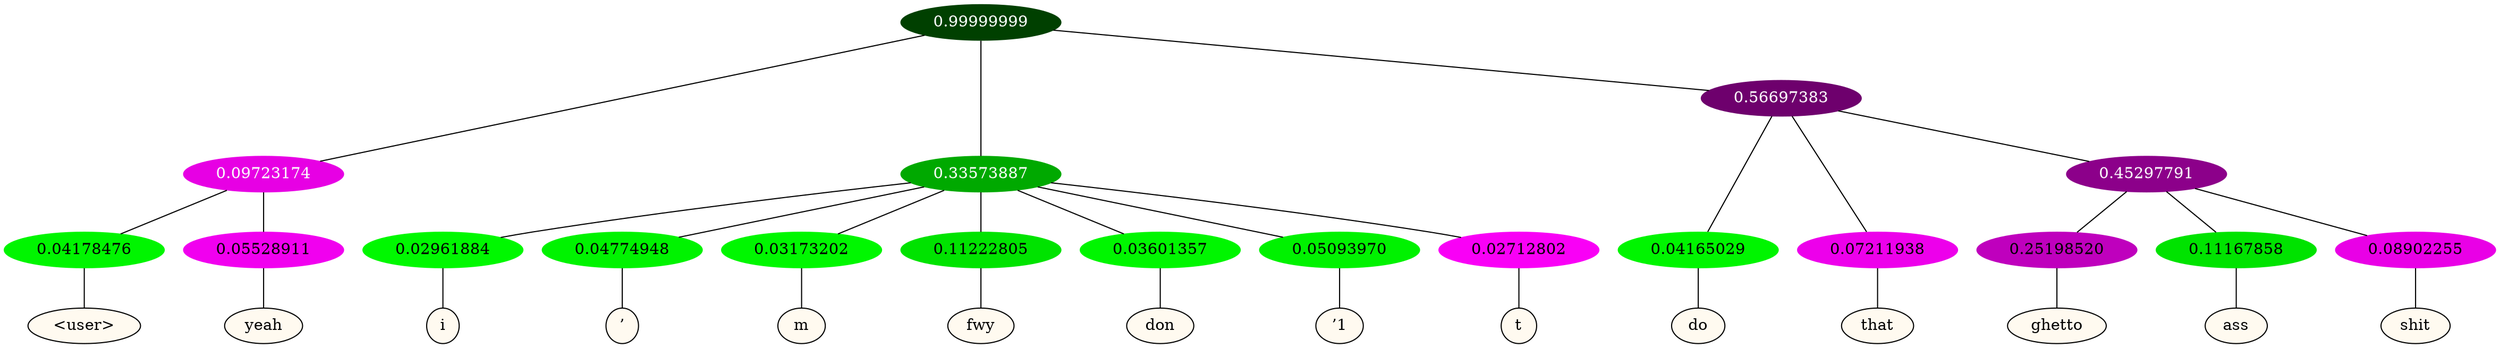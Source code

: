 graph {
	node [format=png height=0.15 nodesep=0.001 ordering=out overlap=prism overlap_scaling=0.01 ranksep=0.001 ratio=0.2 style=filled width=0.15]
	{
		rank=same
		a_w_4 [label="\<user\>" color=black fillcolor=floralwhite style="filled,solid"]
		a_w_5 [label=yeah color=black fillcolor=floralwhite style="filled,solid"]
		a_w_6 [label=i color=black fillcolor=floralwhite style="filled,solid"]
		a_w_7 [label="’" color=black fillcolor=floralwhite style="filled,solid"]
		a_w_8 [label=m color=black fillcolor=floralwhite style="filled,solid"]
		a_w_9 [label=fwy color=black fillcolor=floralwhite style="filled,solid"]
		a_w_10 [label=don color=black fillcolor=floralwhite style="filled,solid"]
		a_w_11 [label="’1" color=black fillcolor=floralwhite style="filled,solid"]
		a_w_12 [label=t color=black fillcolor=floralwhite style="filled,solid"]
		a_w_13 [label=do color=black fillcolor=floralwhite style="filled,solid"]
		a_w_14 [label=that color=black fillcolor=floralwhite style="filled,solid"]
		a_w_16 [label=ghetto color=black fillcolor=floralwhite style="filled,solid"]
		a_w_17 [label=ass color=black fillcolor=floralwhite style="filled,solid"]
		a_w_18 [label=shit color=black fillcolor=floralwhite style="filled,solid"]
	}
	a_n_4 -- a_w_4
	a_n_5 -- a_w_5
	a_n_6 -- a_w_6
	a_n_7 -- a_w_7
	a_n_8 -- a_w_8
	a_n_9 -- a_w_9
	a_n_10 -- a_w_10
	a_n_11 -- a_w_11
	a_n_12 -- a_w_12
	a_n_13 -- a_w_13
	a_n_14 -- a_w_14
	a_n_16 -- a_w_16
	a_n_17 -- a_w_17
	a_n_18 -- a_w_18
	{
		rank=same
		a_n_4 [label=0.04178476 color="0.334 1.000 0.958" fontcolor=black]
		a_n_5 [label=0.05528911 color="0.835 1.000 0.945" fontcolor=black]
		a_n_6 [label=0.02961884 color="0.334 1.000 0.970" fontcolor=black]
		a_n_7 [label=0.04774948 color="0.334 1.000 0.952" fontcolor=black]
		a_n_8 [label=0.03173202 color="0.334 1.000 0.968" fontcolor=black]
		a_n_9 [label=0.11222805 color="0.334 1.000 0.888" fontcolor=black]
		a_n_10 [label=0.03601357 color="0.334 1.000 0.964" fontcolor=black]
		a_n_11 [label=0.05093970 color="0.334 1.000 0.949" fontcolor=black]
		a_n_12 [label=0.02712802 color="0.835 1.000 0.973" fontcolor=black]
		a_n_13 [label=0.04165029 color="0.334 1.000 0.958" fontcolor=black]
		a_n_14 [label=0.07211938 color="0.835 1.000 0.928" fontcolor=black]
		a_n_16 [label=0.25198520 color="0.835 1.000 0.748" fontcolor=black]
		a_n_17 [label=0.11167858 color="0.334 1.000 0.888" fontcolor=black]
		a_n_18 [label=0.08902255 color="0.835 1.000 0.911" fontcolor=black]
	}
	a_n_0 [label=0.99999999 color="0.334 1.000 0.250" fontcolor=grey99]
	a_n_1 [label=0.09723174 color="0.835 1.000 0.903" fontcolor=grey99]
	a_n_0 -- a_n_1
	a_n_2 [label=0.33573887 color="0.334 1.000 0.664" fontcolor=grey99]
	a_n_0 -- a_n_2
	a_n_3 [label=0.56697383 color="0.835 1.000 0.433" fontcolor=grey99]
	a_n_0 -- a_n_3
	a_n_1 -- a_n_4
	a_n_1 -- a_n_5
	a_n_2 -- a_n_6
	a_n_2 -- a_n_7
	a_n_2 -- a_n_8
	a_n_2 -- a_n_9
	a_n_2 -- a_n_10
	a_n_2 -- a_n_11
	a_n_2 -- a_n_12
	a_n_3 -- a_n_13
	a_n_3 -- a_n_14
	a_n_15 [label=0.45297791 color="0.835 1.000 0.547" fontcolor=grey99]
	a_n_3 -- a_n_15
	a_n_15 -- a_n_16
	a_n_15 -- a_n_17
	a_n_15 -- a_n_18
}
